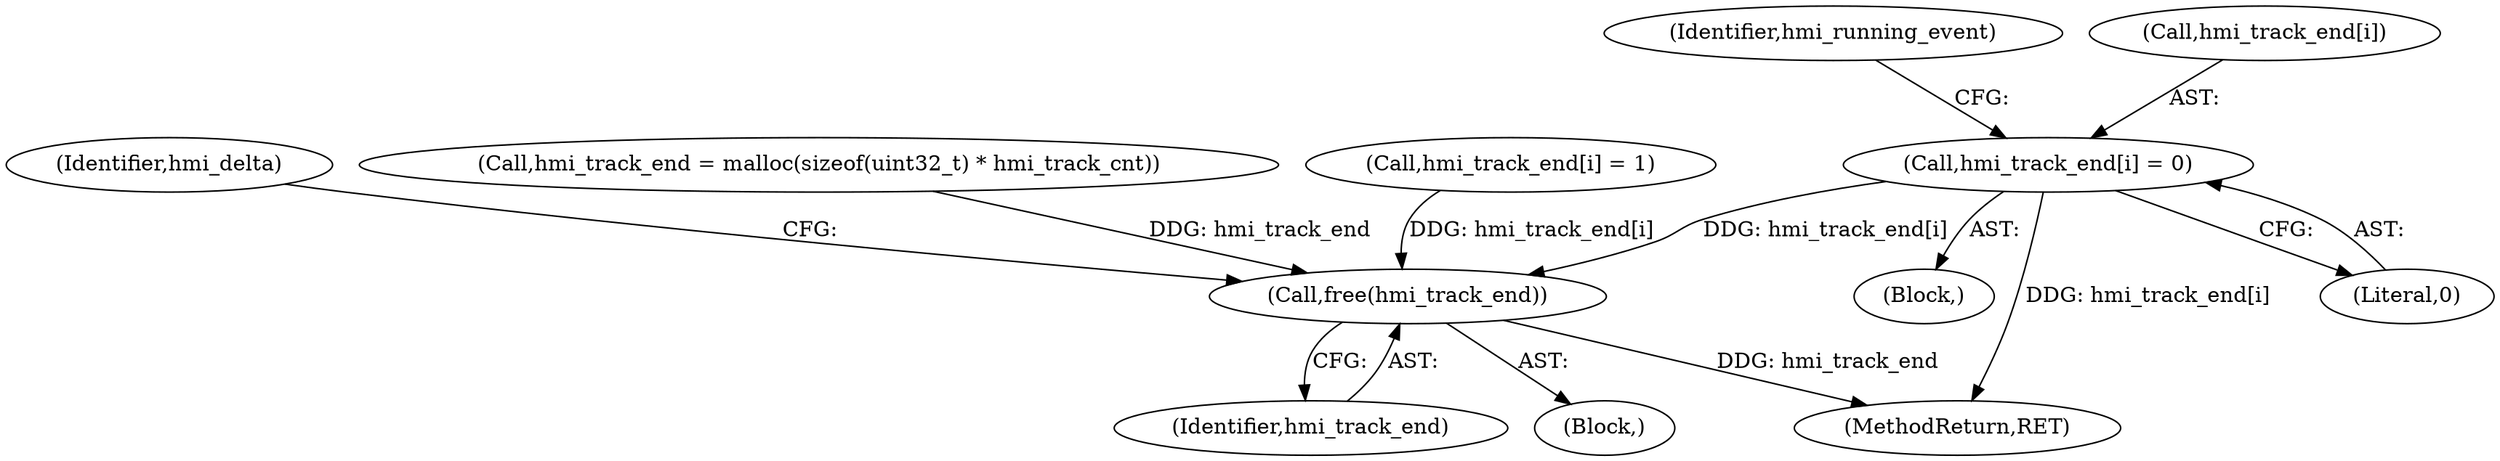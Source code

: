 digraph "0_wildmidi_660b513d99bced8783a4a5984ac2f742c74ebbdd@array" {
"1000536" [label="(Call,hmi_track_end[i] = 0)"];
"1001363" [label="(Call,free(hmi_track_end))"];
"1001364" [label="(Identifier,hmi_track_end)"];
"1000536" [label="(Call,hmi_track_end[i] = 0)"];
"1000348" [label="(Block,)"];
"1000104" [label="(Block,)"];
"1001366" [label="(Identifier,hmi_delta)"];
"1000543" [label="(Identifier,hmi_running_event)"];
"1001381" [label="(MethodReturn,RET)"];
"1001363" [label="(Call,free(hmi_track_end))"];
"1000279" [label="(Call,hmi_track_end = malloc(sizeof(uint32_t) * hmi_track_cnt))"];
"1000540" [label="(Literal,0)"];
"1000892" [label="(Call,hmi_track_end[i] = 1)"];
"1000537" [label="(Call,hmi_track_end[i])"];
"1000536" -> "1000348"  [label="AST: "];
"1000536" -> "1000540"  [label="CFG: "];
"1000537" -> "1000536"  [label="AST: "];
"1000540" -> "1000536"  [label="AST: "];
"1000543" -> "1000536"  [label="CFG: "];
"1000536" -> "1001381"  [label="DDG: hmi_track_end[i]"];
"1000536" -> "1001363"  [label="DDG: hmi_track_end[i]"];
"1001363" -> "1000104"  [label="AST: "];
"1001363" -> "1001364"  [label="CFG: "];
"1001364" -> "1001363"  [label="AST: "];
"1001366" -> "1001363"  [label="CFG: "];
"1001363" -> "1001381"  [label="DDG: hmi_track_end"];
"1000892" -> "1001363"  [label="DDG: hmi_track_end[i]"];
"1000279" -> "1001363"  [label="DDG: hmi_track_end"];
}
